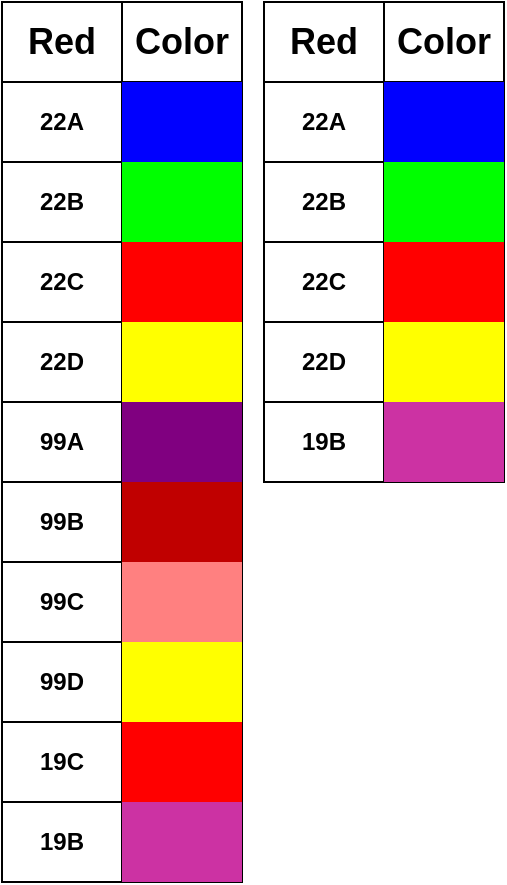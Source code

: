 <mxfile version="21.5.1" type="github">
  <diagram name="Página-1" id="_GxAvDXZ3s0X4xpvbZkl">
    <mxGraphModel dx="1195" dy="633" grid="0" gridSize="10" guides="1" tooltips="1" connect="1" arrows="1" fold="1" page="1" pageScale="1" pageWidth="827" pageHeight="1169" math="0" shadow="0">
      <root>
        <mxCell id="0" />
        <mxCell id="1" parent="0" />
        <mxCell id="ZmGvIyMECy-o7MLMeg6i-1" value="" style="shape=table;startSize=0;container=1;collapsible=0;childLayout=tableLayout;" parent="1" vertex="1">
          <mxGeometry x="677" y="123" width="120" height="240" as="geometry" />
        </mxCell>
        <mxCell id="ZmGvIyMECy-o7MLMeg6i-2" value="" style="shape=tableRow;horizontal=0;startSize=0;swimlaneHead=0;swimlaneBody=0;strokeColor=inherit;top=0;left=0;bottom=0;right=0;collapsible=0;dropTarget=0;fillColor=none;points=[[0,0.5],[1,0.5]];portConstraint=eastwest;" parent="ZmGvIyMECy-o7MLMeg6i-1" vertex="1">
          <mxGeometry width="120" height="40" as="geometry" />
        </mxCell>
        <mxCell id="ZmGvIyMECy-o7MLMeg6i-3" value="&lt;font style=&quot;font-size: 18px;&quot;&gt;&lt;b&gt;Red&lt;/b&gt;&lt;/font&gt;" style="shape=partialRectangle;html=1;whiteSpace=wrap;connectable=0;strokeColor=inherit;overflow=hidden;fillColor=none;top=0;left=0;bottom=0;right=0;pointerEvents=1;" parent="ZmGvIyMECy-o7MLMeg6i-2" vertex="1">
          <mxGeometry width="60" height="40" as="geometry">
            <mxRectangle width="60" height="40" as="alternateBounds" />
          </mxGeometry>
        </mxCell>
        <mxCell id="ZmGvIyMECy-o7MLMeg6i-4" value="&lt;b&gt;&lt;font style=&quot;font-size: 18px;&quot;&gt;Color&lt;/font&gt;&lt;/b&gt;" style="shape=partialRectangle;html=1;whiteSpace=wrap;connectable=0;strokeColor=inherit;overflow=hidden;fillColor=none;top=0;left=0;bottom=0;right=0;pointerEvents=1;" parent="ZmGvIyMECy-o7MLMeg6i-2" vertex="1">
          <mxGeometry x="60" width="60" height="40" as="geometry">
            <mxRectangle width="60" height="40" as="alternateBounds" />
          </mxGeometry>
        </mxCell>
        <mxCell id="ZmGvIyMECy-o7MLMeg6i-5" value="" style="shape=tableRow;horizontal=0;startSize=0;swimlaneHead=0;swimlaneBody=0;strokeColor=inherit;top=0;left=0;bottom=0;right=0;collapsible=0;dropTarget=0;fillColor=none;points=[[0,0.5],[1,0.5]];portConstraint=eastwest;" parent="ZmGvIyMECy-o7MLMeg6i-1" vertex="1">
          <mxGeometry y="40" width="120" height="40" as="geometry" />
        </mxCell>
        <mxCell id="ZmGvIyMECy-o7MLMeg6i-6" value="&lt;b&gt;22A&lt;/b&gt;" style="shape=partialRectangle;html=1;whiteSpace=wrap;connectable=0;strokeColor=inherit;overflow=hidden;fillColor=none;top=0;left=0;bottom=0;right=0;pointerEvents=1;" parent="ZmGvIyMECy-o7MLMeg6i-5" vertex="1">
          <mxGeometry width="60" height="40" as="geometry">
            <mxRectangle width="60" height="40" as="alternateBounds" />
          </mxGeometry>
        </mxCell>
        <mxCell id="ZmGvIyMECy-o7MLMeg6i-7" value="" style="shape=partialRectangle;html=1;whiteSpace=wrap;connectable=0;strokeColor=inherit;overflow=hidden;fillColor=#0000ff;top=0;left=0;bottom=0;right=0;pointerEvents=1;fillStyle=solid;" parent="ZmGvIyMECy-o7MLMeg6i-5" vertex="1">
          <mxGeometry x="60" width="60" height="40" as="geometry">
            <mxRectangle width="60" height="40" as="alternateBounds" />
          </mxGeometry>
        </mxCell>
        <mxCell id="ZmGvIyMECy-o7MLMeg6i-8" value="" style="shape=tableRow;horizontal=0;startSize=0;swimlaneHead=0;swimlaneBody=0;strokeColor=inherit;top=0;left=0;bottom=0;right=0;collapsible=0;dropTarget=0;fillColor=none;points=[[0,0.5],[1,0.5]];portConstraint=eastwest;" parent="ZmGvIyMECy-o7MLMeg6i-1" vertex="1">
          <mxGeometry y="80" width="120" height="40" as="geometry" />
        </mxCell>
        <mxCell id="ZmGvIyMECy-o7MLMeg6i-9" value="&lt;b&gt;22B&lt;/b&gt;" style="shape=partialRectangle;html=1;whiteSpace=wrap;connectable=0;strokeColor=inherit;overflow=hidden;fillColor=none;top=0;left=0;bottom=0;right=0;pointerEvents=1;" parent="ZmGvIyMECy-o7MLMeg6i-8" vertex="1">
          <mxGeometry width="60" height="40" as="geometry">
            <mxRectangle width="60" height="40" as="alternateBounds" />
          </mxGeometry>
        </mxCell>
        <mxCell id="ZmGvIyMECy-o7MLMeg6i-10" value="" style="shape=partialRectangle;html=1;whiteSpace=wrap;connectable=0;strokeColor=inherit;overflow=hidden;fillColor=#00ff00;top=0;left=0;bottom=0;right=0;pointerEvents=1;" parent="ZmGvIyMECy-o7MLMeg6i-8" vertex="1">
          <mxGeometry x="60" width="60" height="40" as="geometry">
            <mxRectangle width="60" height="40" as="alternateBounds" />
          </mxGeometry>
        </mxCell>
        <mxCell id="ZmGvIyMECy-o7MLMeg6i-11" value="" style="shape=tableRow;horizontal=0;startSize=0;swimlaneHead=0;swimlaneBody=0;strokeColor=inherit;top=0;left=0;bottom=0;right=0;collapsible=0;dropTarget=0;fillColor=none;points=[[0,0.5],[1,0.5]];portConstraint=eastwest;" parent="ZmGvIyMECy-o7MLMeg6i-1" vertex="1">
          <mxGeometry y="120" width="120" height="40" as="geometry" />
        </mxCell>
        <mxCell id="ZmGvIyMECy-o7MLMeg6i-12" value="&lt;b&gt;22C&lt;/b&gt;" style="shape=partialRectangle;html=1;whiteSpace=wrap;connectable=0;strokeColor=inherit;overflow=hidden;fillColor=none;top=0;left=0;bottom=0;right=0;pointerEvents=1;" parent="ZmGvIyMECy-o7MLMeg6i-11" vertex="1">
          <mxGeometry width="60" height="40" as="geometry">
            <mxRectangle width="60" height="40" as="alternateBounds" />
          </mxGeometry>
        </mxCell>
        <mxCell id="ZmGvIyMECy-o7MLMeg6i-13" value="" style="shape=partialRectangle;html=1;whiteSpace=wrap;connectable=0;strokeColor=inherit;overflow=hidden;fillColor=#ff0000;top=0;left=0;bottom=0;right=0;pointerEvents=1;" parent="ZmGvIyMECy-o7MLMeg6i-11" vertex="1">
          <mxGeometry x="60" width="60" height="40" as="geometry">
            <mxRectangle width="60" height="40" as="alternateBounds" />
          </mxGeometry>
        </mxCell>
        <mxCell id="ZmGvIyMECy-o7MLMeg6i-14" value="" style="shape=tableRow;horizontal=0;startSize=0;swimlaneHead=0;swimlaneBody=0;strokeColor=inherit;top=0;left=0;bottom=0;right=0;collapsible=0;dropTarget=0;fillColor=none;points=[[0,0.5],[1,0.5]];portConstraint=eastwest;" parent="ZmGvIyMECy-o7MLMeg6i-1" vertex="1">
          <mxGeometry y="160" width="120" height="40" as="geometry" />
        </mxCell>
        <mxCell id="ZmGvIyMECy-o7MLMeg6i-15" value="&lt;b&gt;22D&lt;/b&gt;" style="shape=partialRectangle;html=1;whiteSpace=wrap;connectable=0;strokeColor=inherit;overflow=hidden;fillColor=none;top=0;left=0;bottom=0;right=0;pointerEvents=1;" parent="ZmGvIyMECy-o7MLMeg6i-14" vertex="1">
          <mxGeometry width="60" height="40" as="geometry">
            <mxRectangle width="60" height="40" as="alternateBounds" />
          </mxGeometry>
        </mxCell>
        <mxCell id="ZmGvIyMECy-o7MLMeg6i-16" value="" style="shape=partialRectangle;html=1;whiteSpace=wrap;connectable=0;strokeColor=inherit;overflow=hidden;fillColor=#ffff00;top=0;left=0;bottom=0;right=0;pointerEvents=1;" parent="ZmGvIyMECy-o7MLMeg6i-14" vertex="1">
          <mxGeometry x="60" width="60" height="40" as="geometry">
            <mxRectangle width="60" height="40" as="alternateBounds" />
          </mxGeometry>
        </mxCell>
        <mxCell id="ZmGvIyMECy-o7MLMeg6i-32" style="shape=tableRow;horizontal=0;startSize=0;swimlaneHead=0;swimlaneBody=0;strokeColor=inherit;top=0;left=0;bottom=0;right=0;collapsible=0;dropTarget=0;fillColor=none;points=[[0,0.5],[1,0.5]];portConstraint=eastwest;" parent="ZmGvIyMECy-o7MLMeg6i-1" vertex="1">
          <mxGeometry y="200" width="120" height="40" as="geometry" />
        </mxCell>
        <mxCell id="ZmGvIyMECy-o7MLMeg6i-33" value="&lt;b&gt;19B&lt;/b&gt;" style="shape=partialRectangle;html=1;whiteSpace=wrap;connectable=0;strokeColor=inherit;overflow=hidden;fillColor=none;top=0;left=0;bottom=0;right=0;pointerEvents=1;" parent="ZmGvIyMECy-o7MLMeg6i-32" vertex="1">
          <mxGeometry width="60" height="40" as="geometry">
            <mxRectangle width="60" height="40" as="alternateBounds" />
          </mxGeometry>
        </mxCell>
        <mxCell id="ZmGvIyMECy-o7MLMeg6i-34" style="shape=partialRectangle;html=1;whiteSpace=wrap;connectable=0;strokeColor=inherit;overflow=hidden;fillColor=#cc32a3;top=0;left=0;bottom=0;right=0;pointerEvents=1;" parent="ZmGvIyMECy-o7MLMeg6i-32" vertex="1">
          <mxGeometry x="60" width="60" height="40" as="geometry">
            <mxRectangle width="60" height="40" as="alternateBounds" />
          </mxGeometry>
        </mxCell>
        <mxCell id="Q5iK6ZUWf1oJCEWbsTXy-1" value="" style="shape=table;startSize=0;container=1;collapsible=0;childLayout=tableLayout;" vertex="1" parent="1">
          <mxGeometry x="546" y="123" width="120" height="440" as="geometry" />
        </mxCell>
        <mxCell id="Q5iK6ZUWf1oJCEWbsTXy-2" value="" style="shape=tableRow;horizontal=0;startSize=0;swimlaneHead=0;swimlaneBody=0;strokeColor=inherit;top=0;left=0;bottom=0;right=0;collapsible=0;dropTarget=0;fillColor=none;points=[[0,0.5],[1,0.5]];portConstraint=eastwest;" vertex="1" parent="Q5iK6ZUWf1oJCEWbsTXy-1">
          <mxGeometry width="120" height="40" as="geometry" />
        </mxCell>
        <mxCell id="Q5iK6ZUWf1oJCEWbsTXy-3" value="&lt;font style=&quot;font-size: 18px;&quot;&gt;&lt;b&gt;Red&lt;/b&gt;&lt;/font&gt;" style="shape=partialRectangle;html=1;whiteSpace=wrap;connectable=0;strokeColor=inherit;overflow=hidden;fillColor=none;top=0;left=0;bottom=0;right=0;pointerEvents=1;" vertex="1" parent="Q5iK6ZUWf1oJCEWbsTXy-2">
          <mxGeometry width="60" height="40" as="geometry">
            <mxRectangle width="60" height="40" as="alternateBounds" />
          </mxGeometry>
        </mxCell>
        <mxCell id="Q5iK6ZUWf1oJCEWbsTXy-4" value="&lt;b&gt;&lt;font style=&quot;font-size: 18px;&quot;&gt;Color&lt;/font&gt;&lt;/b&gt;" style="shape=partialRectangle;html=1;whiteSpace=wrap;connectable=0;strokeColor=inherit;overflow=hidden;fillColor=none;top=0;left=0;bottom=0;right=0;pointerEvents=1;" vertex="1" parent="Q5iK6ZUWf1oJCEWbsTXy-2">
          <mxGeometry x="60" width="60" height="40" as="geometry">
            <mxRectangle width="60" height="40" as="alternateBounds" />
          </mxGeometry>
        </mxCell>
        <mxCell id="Q5iK6ZUWf1oJCEWbsTXy-5" value="" style="shape=tableRow;horizontal=0;startSize=0;swimlaneHead=0;swimlaneBody=0;strokeColor=inherit;top=0;left=0;bottom=0;right=0;collapsible=0;dropTarget=0;fillColor=none;points=[[0,0.5],[1,0.5]];portConstraint=eastwest;" vertex="1" parent="Q5iK6ZUWf1oJCEWbsTXy-1">
          <mxGeometry y="40" width="120" height="40" as="geometry" />
        </mxCell>
        <mxCell id="Q5iK6ZUWf1oJCEWbsTXy-6" value="&lt;b&gt;22A&lt;/b&gt;" style="shape=partialRectangle;html=1;whiteSpace=wrap;connectable=0;strokeColor=inherit;overflow=hidden;fillColor=none;top=0;left=0;bottom=0;right=0;pointerEvents=1;" vertex="1" parent="Q5iK6ZUWf1oJCEWbsTXy-5">
          <mxGeometry width="60" height="40" as="geometry">
            <mxRectangle width="60" height="40" as="alternateBounds" />
          </mxGeometry>
        </mxCell>
        <mxCell id="Q5iK6ZUWf1oJCEWbsTXy-7" value="" style="shape=partialRectangle;html=1;whiteSpace=wrap;connectable=0;strokeColor=inherit;overflow=hidden;fillColor=#0000ff;top=0;left=0;bottom=0;right=0;pointerEvents=1;fillStyle=solid;" vertex="1" parent="Q5iK6ZUWf1oJCEWbsTXy-5">
          <mxGeometry x="60" width="60" height="40" as="geometry">
            <mxRectangle width="60" height="40" as="alternateBounds" />
          </mxGeometry>
        </mxCell>
        <mxCell id="Q5iK6ZUWf1oJCEWbsTXy-8" value="" style="shape=tableRow;horizontal=0;startSize=0;swimlaneHead=0;swimlaneBody=0;strokeColor=inherit;top=0;left=0;bottom=0;right=0;collapsible=0;dropTarget=0;fillColor=none;points=[[0,0.5],[1,0.5]];portConstraint=eastwest;" vertex="1" parent="Q5iK6ZUWf1oJCEWbsTXy-1">
          <mxGeometry y="80" width="120" height="40" as="geometry" />
        </mxCell>
        <mxCell id="Q5iK6ZUWf1oJCEWbsTXy-9" value="&lt;b&gt;22B&lt;/b&gt;" style="shape=partialRectangle;html=1;whiteSpace=wrap;connectable=0;strokeColor=inherit;overflow=hidden;fillColor=none;top=0;left=0;bottom=0;right=0;pointerEvents=1;" vertex="1" parent="Q5iK6ZUWf1oJCEWbsTXy-8">
          <mxGeometry width="60" height="40" as="geometry">
            <mxRectangle width="60" height="40" as="alternateBounds" />
          </mxGeometry>
        </mxCell>
        <mxCell id="Q5iK6ZUWf1oJCEWbsTXy-10" value="" style="shape=partialRectangle;html=1;whiteSpace=wrap;connectable=0;strokeColor=inherit;overflow=hidden;fillColor=#00ff00;top=0;left=0;bottom=0;right=0;pointerEvents=1;" vertex="1" parent="Q5iK6ZUWf1oJCEWbsTXy-8">
          <mxGeometry x="60" width="60" height="40" as="geometry">
            <mxRectangle width="60" height="40" as="alternateBounds" />
          </mxGeometry>
        </mxCell>
        <mxCell id="Q5iK6ZUWf1oJCEWbsTXy-11" value="" style="shape=tableRow;horizontal=0;startSize=0;swimlaneHead=0;swimlaneBody=0;strokeColor=inherit;top=0;left=0;bottom=0;right=0;collapsible=0;dropTarget=0;fillColor=none;points=[[0,0.5],[1,0.5]];portConstraint=eastwest;" vertex="1" parent="Q5iK6ZUWf1oJCEWbsTXy-1">
          <mxGeometry y="120" width="120" height="40" as="geometry" />
        </mxCell>
        <mxCell id="Q5iK6ZUWf1oJCEWbsTXy-12" value="&lt;b&gt;22C&lt;/b&gt;" style="shape=partialRectangle;html=1;whiteSpace=wrap;connectable=0;strokeColor=inherit;overflow=hidden;fillColor=none;top=0;left=0;bottom=0;right=0;pointerEvents=1;" vertex="1" parent="Q5iK6ZUWf1oJCEWbsTXy-11">
          <mxGeometry width="60" height="40" as="geometry">
            <mxRectangle width="60" height="40" as="alternateBounds" />
          </mxGeometry>
        </mxCell>
        <mxCell id="Q5iK6ZUWf1oJCEWbsTXy-13" value="" style="shape=partialRectangle;html=1;whiteSpace=wrap;connectable=0;strokeColor=inherit;overflow=hidden;fillColor=#ff0000;top=0;left=0;bottom=0;right=0;pointerEvents=1;" vertex="1" parent="Q5iK6ZUWf1oJCEWbsTXy-11">
          <mxGeometry x="60" width="60" height="40" as="geometry">
            <mxRectangle width="60" height="40" as="alternateBounds" />
          </mxGeometry>
        </mxCell>
        <mxCell id="Q5iK6ZUWf1oJCEWbsTXy-14" value="" style="shape=tableRow;horizontal=0;startSize=0;swimlaneHead=0;swimlaneBody=0;strokeColor=inherit;top=0;left=0;bottom=0;right=0;collapsible=0;dropTarget=0;fillColor=none;points=[[0,0.5],[1,0.5]];portConstraint=eastwest;" vertex="1" parent="Q5iK6ZUWf1oJCEWbsTXy-1">
          <mxGeometry y="160" width="120" height="40" as="geometry" />
        </mxCell>
        <mxCell id="Q5iK6ZUWf1oJCEWbsTXy-15" value="&lt;b&gt;22D&lt;/b&gt;" style="shape=partialRectangle;html=1;whiteSpace=wrap;connectable=0;strokeColor=inherit;overflow=hidden;fillColor=none;top=0;left=0;bottom=0;right=0;pointerEvents=1;" vertex="1" parent="Q5iK6ZUWf1oJCEWbsTXy-14">
          <mxGeometry width="60" height="40" as="geometry">
            <mxRectangle width="60" height="40" as="alternateBounds" />
          </mxGeometry>
        </mxCell>
        <mxCell id="Q5iK6ZUWf1oJCEWbsTXy-16" value="" style="shape=partialRectangle;html=1;whiteSpace=wrap;connectable=0;strokeColor=inherit;overflow=hidden;fillColor=#ffff00;top=0;left=0;bottom=0;right=0;pointerEvents=1;" vertex="1" parent="Q5iK6ZUWf1oJCEWbsTXy-14">
          <mxGeometry x="60" width="60" height="40" as="geometry">
            <mxRectangle width="60" height="40" as="alternateBounds" />
          </mxGeometry>
        </mxCell>
        <mxCell id="Q5iK6ZUWf1oJCEWbsTXy-17" value="" style="shape=tableRow;horizontal=0;startSize=0;swimlaneHead=0;swimlaneBody=0;strokeColor=inherit;top=0;left=0;bottom=0;right=0;collapsible=0;dropTarget=0;fillColor=none;points=[[0,0.5],[1,0.5]];portConstraint=eastwest;" vertex="1" parent="Q5iK6ZUWf1oJCEWbsTXy-1">
          <mxGeometry y="200" width="120" height="40" as="geometry" />
        </mxCell>
        <mxCell id="Q5iK6ZUWf1oJCEWbsTXy-18" value="&lt;b&gt;99A&lt;/b&gt;" style="shape=partialRectangle;html=1;whiteSpace=wrap;connectable=0;strokeColor=inherit;overflow=hidden;fillColor=none;top=0;left=0;bottom=0;right=0;pointerEvents=1;" vertex="1" parent="Q5iK6ZUWf1oJCEWbsTXy-17">
          <mxGeometry width="60" height="40" as="geometry">
            <mxRectangle width="60" height="40" as="alternateBounds" />
          </mxGeometry>
        </mxCell>
        <mxCell id="Q5iK6ZUWf1oJCEWbsTXy-19" value="" style="shape=partialRectangle;html=1;whiteSpace=wrap;connectable=0;strokeColor=inherit;overflow=hidden;fillColor=#800080;top=0;left=0;bottom=0;right=0;pointerEvents=1;" vertex="1" parent="Q5iK6ZUWf1oJCEWbsTXy-17">
          <mxGeometry x="60" width="60" height="40" as="geometry">
            <mxRectangle width="60" height="40" as="alternateBounds" />
          </mxGeometry>
        </mxCell>
        <mxCell id="Q5iK6ZUWf1oJCEWbsTXy-20" value="" style="shape=tableRow;horizontal=0;startSize=0;swimlaneHead=0;swimlaneBody=0;strokeColor=inherit;top=0;left=0;bottom=0;right=0;collapsible=0;dropTarget=0;fillColor=none;points=[[0,0.5],[1,0.5]];portConstraint=eastwest;" vertex="1" parent="Q5iK6ZUWf1oJCEWbsTXy-1">
          <mxGeometry y="240" width="120" height="40" as="geometry" />
        </mxCell>
        <mxCell id="Q5iK6ZUWf1oJCEWbsTXy-21" value="&lt;b&gt;99B&lt;/b&gt;" style="shape=partialRectangle;html=1;whiteSpace=wrap;connectable=0;strokeColor=inherit;overflow=hidden;fillColor=none;top=0;left=0;bottom=0;right=0;pointerEvents=1;" vertex="1" parent="Q5iK6ZUWf1oJCEWbsTXy-20">
          <mxGeometry width="60" height="40" as="geometry">
            <mxRectangle width="60" height="40" as="alternateBounds" />
          </mxGeometry>
        </mxCell>
        <mxCell id="Q5iK6ZUWf1oJCEWbsTXy-22" value="" style="shape=partialRectangle;html=1;whiteSpace=wrap;connectable=0;strokeColor=inherit;overflow=hidden;fillColor=#c00000;top=0;left=0;bottom=0;right=0;pointerEvents=1;" vertex="1" parent="Q5iK6ZUWf1oJCEWbsTXy-20">
          <mxGeometry x="60" width="60" height="40" as="geometry">
            <mxRectangle width="60" height="40" as="alternateBounds" />
          </mxGeometry>
        </mxCell>
        <mxCell id="Q5iK6ZUWf1oJCEWbsTXy-23" value="" style="shape=tableRow;horizontal=0;startSize=0;swimlaneHead=0;swimlaneBody=0;strokeColor=inherit;top=0;left=0;bottom=0;right=0;collapsible=0;dropTarget=0;fillColor=none;points=[[0,0.5],[1,0.5]];portConstraint=eastwest;" vertex="1" parent="Q5iK6ZUWf1oJCEWbsTXy-1">
          <mxGeometry y="280" width="120" height="40" as="geometry" />
        </mxCell>
        <mxCell id="Q5iK6ZUWf1oJCEWbsTXy-24" value="&lt;b&gt;99C&lt;/b&gt;" style="shape=partialRectangle;html=1;whiteSpace=wrap;connectable=0;strokeColor=inherit;overflow=hidden;fillColor=none;top=0;left=0;bottom=0;right=0;pointerEvents=1;" vertex="1" parent="Q5iK6ZUWf1oJCEWbsTXy-23">
          <mxGeometry width="60" height="40" as="geometry">
            <mxRectangle width="60" height="40" as="alternateBounds" />
          </mxGeometry>
        </mxCell>
        <mxCell id="Q5iK6ZUWf1oJCEWbsTXy-25" value="" style="shape=partialRectangle;html=1;whiteSpace=wrap;connectable=0;strokeColor=inherit;overflow=hidden;fillColor=#ff8080;top=0;left=0;bottom=0;right=0;pointerEvents=1;" vertex="1" parent="Q5iK6ZUWf1oJCEWbsTXy-23">
          <mxGeometry x="60" width="60" height="40" as="geometry">
            <mxRectangle width="60" height="40" as="alternateBounds" />
          </mxGeometry>
        </mxCell>
        <mxCell id="Q5iK6ZUWf1oJCEWbsTXy-26" style="shape=tableRow;horizontal=0;startSize=0;swimlaneHead=0;swimlaneBody=0;strokeColor=inherit;top=0;left=0;bottom=0;right=0;collapsible=0;dropTarget=0;fillColor=none;points=[[0,0.5],[1,0.5]];portConstraint=eastwest;" vertex="1" parent="Q5iK6ZUWf1oJCEWbsTXy-1">
          <mxGeometry y="320" width="120" height="40" as="geometry" />
        </mxCell>
        <mxCell id="Q5iK6ZUWf1oJCEWbsTXy-27" value="&lt;b&gt;99D&lt;/b&gt;" style="shape=partialRectangle;html=1;whiteSpace=wrap;connectable=0;strokeColor=inherit;overflow=hidden;fillColor=none;top=0;left=0;bottom=0;right=0;pointerEvents=1;" vertex="1" parent="Q5iK6ZUWf1oJCEWbsTXy-26">
          <mxGeometry width="60" height="40" as="geometry">
            <mxRectangle width="60" height="40" as="alternateBounds" />
          </mxGeometry>
        </mxCell>
        <mxCell id="Q5iK6ZUWf1oJCEWbsTXy-28" style="shape=partialRectangle;html=1;whiteSpace=wrap;connectable=0;strokeColor=inherit;overflow=hidden;fillColor=#ffff00;top=0;left=0;bottom=0;right=0;pointerEvents=1;" vertex="1" parent="Q5iK6ZUWf1oJCEWbsTXy-26">
          <mxGeometry x="60" width="60" height="40" as="geometry">
            <mxRectangle width="60" height="40" as="alternateBounds" />
          </mxGeometry>
        </mxCell>
        <mxCell id="Q5iK6ZUWf1oJCEWbsTXy-29" style="shape=tableRow;horizontal=0;startSize=0;swimlaneHead=0;swimlaneBody=0;strokeColor=inherit;top=0;left=0;bottom=0;right=0;collapsible=0;dropTarget=0;fillColor=none;points=[[0,0.5],[1,0.5]];portConstraint=eastwest;" vertex="1" parent="Q5iK6ZUWf1oJCEWbsTXy-1">
          <mxGeometry y="360" width="120" height="40" as="geometry" />
        </mxCell>
        <mxCell id="Q5iK6ZUWf1oJCEWbsTXy-30" value="&lt;b&gt;19C&lt;/b&gt;" style="shape=partialRectangle;html=1;whiteSpace=wrap;connectable=0;strokeColor=inherit;overflow=hidden;fillColor=none;top=0;left=0;bottom=0;right=0;pointerEvents=1;" vertex="1" parent="Q5iK6ZUWf1oJCEWbsTXy-29">
          <mxGeometry width="60" height="40" as="geometry">
            <mxRectangle width="60" height="40" as="alternateBounds" />
          </mxGeometry>
        </mxCell>
        <mxCell id="Q5iK6ZUWf1oJCEWbsTXy-31" style="shape=partialRectangle;html=1;whiteSpace=wrap;connectable=0;strokeColor=inherit;overflow=hidden;fillColor=#ff0000;top=0;left=0;bottom=0;right=0;pointerEvents=1;" vertex="1" parent="Q5iK6ZUWf1oJCEWbsTXy-29">
          <mxGeometry x="60" width="60" height="40" as="geometry">
            <mxRectangle width="60" height="40" as="alternateBounds" />
          </mxGeometry>
        </mxCell>
        <mxCell id="Q5iK6ZUWf1oJCEWbsTXy-32" style="shape=tableRow;horizontal=0;startSize=0;swimlaneHead=0;swimlaneBody=0;strokeColor=inherit;top=0;left=0;bottom=0;right=0;collapsible=0;dropTarget=0;fillColor=none;points=[[0,0.5],[1,0.5]];portConstraint=eastwest;" vertex="1" parent="Q5iK6ZUWf1oJCEWbsTXy-1">
          <mxGeometry y="400" width="120" height="40" as="geometry" />
        </mxCell>
        <mxCell id="Q5iK6ZUWf1oJCEWbsTXy-33" value="&lt;b&gt;19B&lt;/b&gt;" style="shape=partialRectangle;html=1;whiteSpace=wrap;connectable=0;strokeColor=inherit;overflow=hidden;fillColor=none;top=0;left=0;bottom=0;right=0;pointerEvents=1;" vertex="1" parent="Q5iK6ZUWf1oJCEWbsTXy-32">
          <mxGeometry width="60" height="40" as="geometry">
            <mxRectangle width="60" height="40" as="alternateBounds" />
          </mxGeometry>
        </mxCell>
        <mxCell id="Q5iK6ZUWf1oJCEWbsTXy-34" style="shape=partialRectangle;html=1;whiteSpace=wrap;connectable=0;strokeColor=inherit;overflow=hidden;fillColor=#cc32a3;top=0;left=0;bottom=0;right=0;pointerEvents=1;" vertex="1" parent="Q5iK6ZUWf1oJCEWbsTXy-32">
          <mxGeometry x="60" width="60" height="40" as="geometry">
            <mxRectangle width="60" height="40" as="alternateBounds" />
          </mxGeometry>
        </mxCell>
      </root>
    </mxGraphModel>
  </diagram>
</mxfile>
